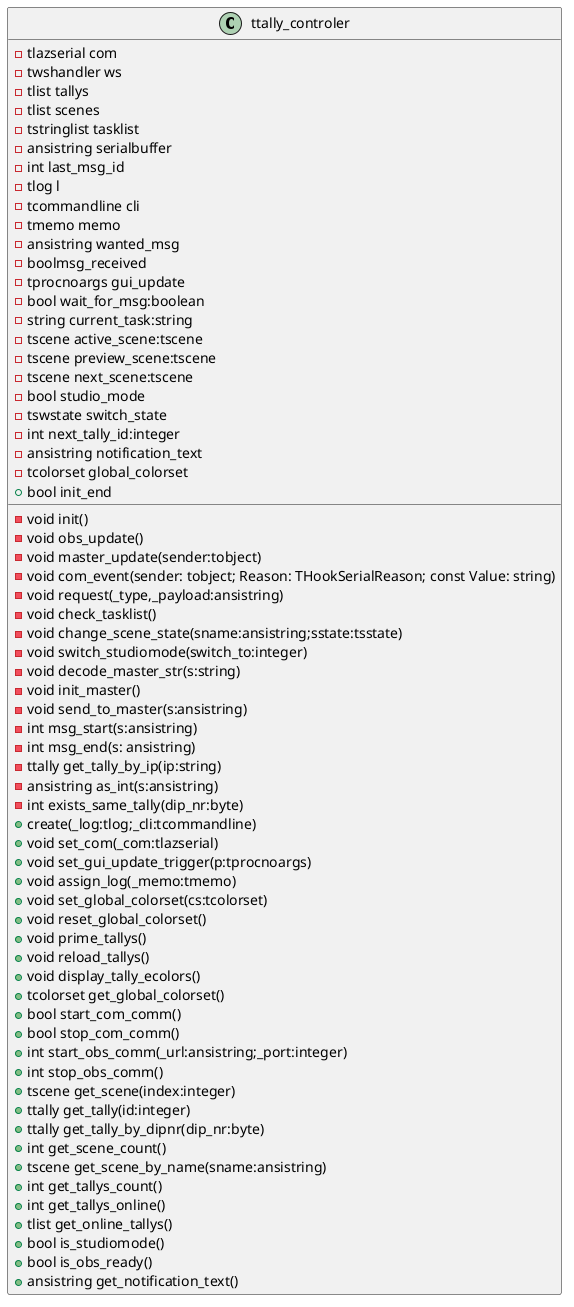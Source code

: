 @startuml tallycontroler_v2
class ttally_controler{
    -tlazserial com
    -twshandler ws
    -tlist tallys
    -tlist scenes
    -tstringlist tasklist
    -ansistring serialbuffer
    -int last_msg_id
    -tlog l
    -tcommandline cli
    -tmemo memo
    -ansistring wanted_msg
    -boolmsg_received
    -tprocnoargs gui_update
    -bool wait_for_msg:boolean
    -string current_task:string
    -tscene active_scene:tscene
    -tscene preview_scene:tscene
    -tscene next_scene:tscene
    -bool studio_mode
    -tswstate switch_state
    -int next_tally_id:integer
    -ansistring notification_text
    -tcolorset global_colorset
    -void init()
    -void obs_update()
    -void master_update(sender:tobject)
    -void com_event(sender: tobject; Reason: THookSerialReason; const Value: string)
    -void request(_type,_payload:ansistring)
    -void check_tasklist()
    -void change_scene_state(sname:ansistring;sstate:tsstate)
    -void switch_studiomode(switch_to:integer)
    -void decode_master_str(s:string)
    -void init_master()
    -void send_to_master(s:ansistring)
    -int msg_start(s:ansistring)
    -int msg_end(s: ansistring)
    -ttally get_tally_by_ip(ip:string)
    -ansistring as_int(s:ansistring)
    -int exists_same_tally(dip_nr:byte)
    +bool init_end
    +create(_log:tlog;_cli:tcommandline)
    +void set_com(_com:tlazserial)
    +void set_gui_update_trigger(p:tprocnoargs)
    +void assign_log(_memo:tmemo)
    +void set_global_colorset(cs:tcolorset)
    +void reset_global_colorset()
    +void prime_tallys()
    +void reload_tallys()
    +void display_tally_ecolors()
    + tcolorset get_global_colorset()
    + bool start_com_comm()
    + bool stop_com_comm()
    + int start_obs_comm(_url:ansistring;_port:integer)
    + int stop_obs_comm()
    + tscene get_scene(index:integer)
    + ttally get_tally(id:integer)
    + ttally get_tally_by_dipnr(dip_nr:byte)
    + int get_scene_count()
    + tscene get_scene_by_name(sname:ansistring)
    + int get_tallys_count()
    + int get_tallys_online()
    + tlist get_online_tallys()
    + bool is_studiomode()
    + bool is_obs_ready()
    + ansistring get_notification_text()
}
@enduml